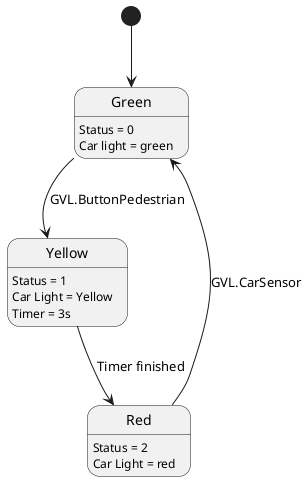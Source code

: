 @startuml
[*] --> Green

state Green {
  Green : Status = 0
  Green : Car light = green
 
}
Green --> Yellow : GVL.ButtonPedestrian


state Yellow {
  Yellow : Status = 1
  Yellow : Car Light = Yellow
  Yellow : Timer = 3s
}
Yellow --> Red : Timer finished

state Red {
  Red : Status = 2
  Red : Car Light = red
}
Red --> Green : GVL.CarSensor

@enduml
